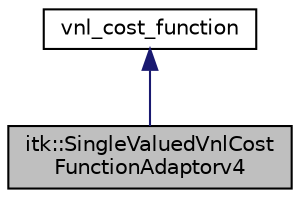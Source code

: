 digraph "itk::SingleValuedVnlCostFunctionAdaptorv4"
{
 // LATEX_PDF_SIZE
  edge [fontname="Helvetica",fontsize="10",labelfontname="Helvetica",labelfontsize="10"];
  node [fontname="Helvetica",fontsize="10",shape=record];
  Node1 [label="itk::SingleValuedVnlCost\lFunctionAdaptorv4",height=0.2,width=0.4,color="black", fillcolor="grey75", style="filled", fontcolor="black",tooltip="This class is an Adaptor that allows to pass itk::ObjectToObjectMetricBase objects to vnl_optimizers ..."];
  Node2 -> Node1 [dir="back",color="midnightblue",fontsize="10",style="solid",fontname="Helvetica"];
  Node2 [label="vnl_cost_function",height=0.2,width=0.4,color="black", fillcolor="white", style="filled",tooltip=" "];
}
